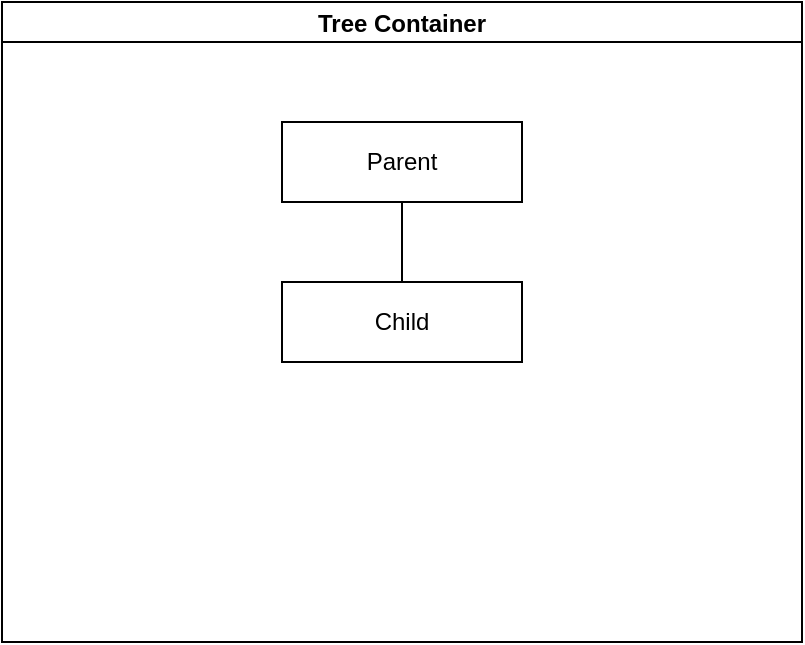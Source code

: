 <mxfile version="21.6.2" type="github">
  <diagram name="第 1 页" id="5GzpxHSXPJLODdyHJnse">
    <mxGraphModel dx="1050" dy="541" grid="1" gridSize="10" guides="1" tooltips="1" connect="1" arrows="1" fold="1" page="1" pageScale="1" pageWidth="827" pageHeight="1169" math="0" shadow="0">
      <root>
        <mxCell id="0" />
        <mxCell id="1" parent="0" />
        <mxCell id="3jdbZlYYTFzQltWX9Lw9-1" value="Tree Container" style="swimlane;startSize=20;horizontal=1;containerType=tree;" vertex="1" parent="1">
          <mxGeometry x="210" y="520" width="400" height="320" as="geometry" />
        </mxCell>
        <mxCell id="3jdbZlYYTFzQltWX9Lw9-2" value="" style="edgeStyle=elbowEdgeStyle;elbow=vertical;sourcePerimeterSpacing=0;targetPerimeterSpacing=0;startArrow=none;endArrow=none;rounded=0;curved=0;" edge="1" parent="3jdbZlYYTFzQltWX9Lw9-1" source="3jdbZlYYTFzQltWX9Lw9-3" target="3jdbZlYYTFzQltWX9Lw9-4">
          <mxGeometry relative="1" as="geometry" />
        </mxCell>
        <mxCell id="3jdbZlYYTFzQltWX9Lw9-3" value="Parent" style="whiteSpace=wrap;html=1;treeFolding=1;treeMoving=1;newEdgeStyle={&quot;edgeStyle&quot;:&quot;elbowEdgeStyle&quot;,&quot;startArrow&quot;:&quot;none&quot;,&quot;endArrow&quot;:&quot;none&quot;};" vertex="1" parent="3jdbZlYYTFzQltWX9Lw9-1">
          <mxGeometry x="140" y="60" width="120" height="40" as="geometry" />
        </mxCell>
        <mxCell id="3jdbZlYYTFzQltWX9Lw9-4" value="Child" style="whiteSpace=wrap;html=1;treeFolding=1;treeMoving=1;newEdgeStyle={&quot;edgeStyle&quot;:&quot;elbowEdgeStyle&quot;,&quot;startArrow&quot;:&quot;none&quot;,&quot;endArrow&quot;:&quot;none&quot;};" vertex="1" parent="3jdbZlYYTFzQltWX9Lw9-1">
          <mxGeometry x="140" y="140" width="120" height="40" as="geometry" />
        </mxCell>
      </root>
    </mxGraphModel>
  </diagram>
</mxfile>
